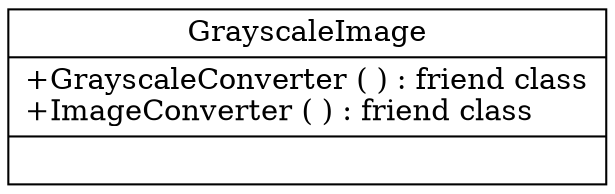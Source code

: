 digraph GrayscaleImage
{
graph [ rankdir="RL" ]
"dd/d52/class_grayscale_image" [ label="GrayscaleImage\n|+GrayscaleConverter (  ) : friend class\l+ImageConverter (  ) : friend class\l|" shape="record" ]
}